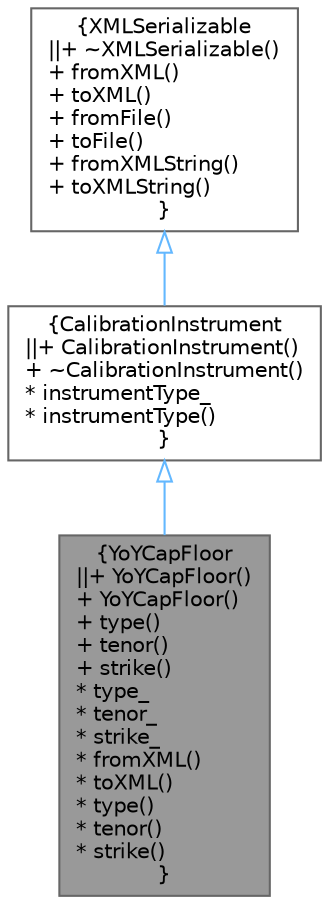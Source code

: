 digraph "YoYCapFloor"
{
 // INTERACTIVE_SVG=YES
 // LATEX_PDF_SIZE
  bgcolor="transparent";
  edge [fontname=Helvetica,fontsize=10,labelfontname=Helvetica,labelfontsize=10];
  node [fontname=Helvetica,fontsize=10,shape=box,height=0.2,width=0.4];
  Node1 [label="{YoYCapFloor\n||+ YoYCapFloor()\l+ YoYCapFloor()\l+ type()\l+ tenor()\l+ strike()\l* type_\l* tenor_\l* strike_\l* fromXML()\l* toXML()\l* type()\l* tenor()\l* strike()\l}",height=0.2,width=0.4,color="gray40", fillcolor="grey60", style="filled", fontcolor="black",tooltip=" "];
  Node2 -> Node1 [dir="back",color="steelblue1",style="solid",arrowtail="onormal"];
  Node2 [label="{CalibrationInstrument\n||+ CalibrationInstrument()\l+ ~CalibrationInstrument()\l* instrumentType_\l* instrumentType()\l}",height=0.2,width=0.4,color="gray40", fillcolor="white", style="filled",URL="$classore_1_1data_1_1_calibration_instrument.html",tooltip=" "];
  Node3 -> Node2 [dir="back",color="steelblue1",style="solid",arrowtail="onormal"];
  Node3 [label="{XMLSerializable\n||+ ~XMLSerializable()\l+ fromXML()\l+ toXML()\l+ fromFile()\l+ toFile()\l+ fromXMLString()\l+ toXMLString()\l}",height=0.2,width=0.4,color="gray40", fillcolor="white", style="filled",URL="$classore_1_1data_1_1_x_m_l_serializable.html",tooltip="Base class for all serializable classes."];
}
